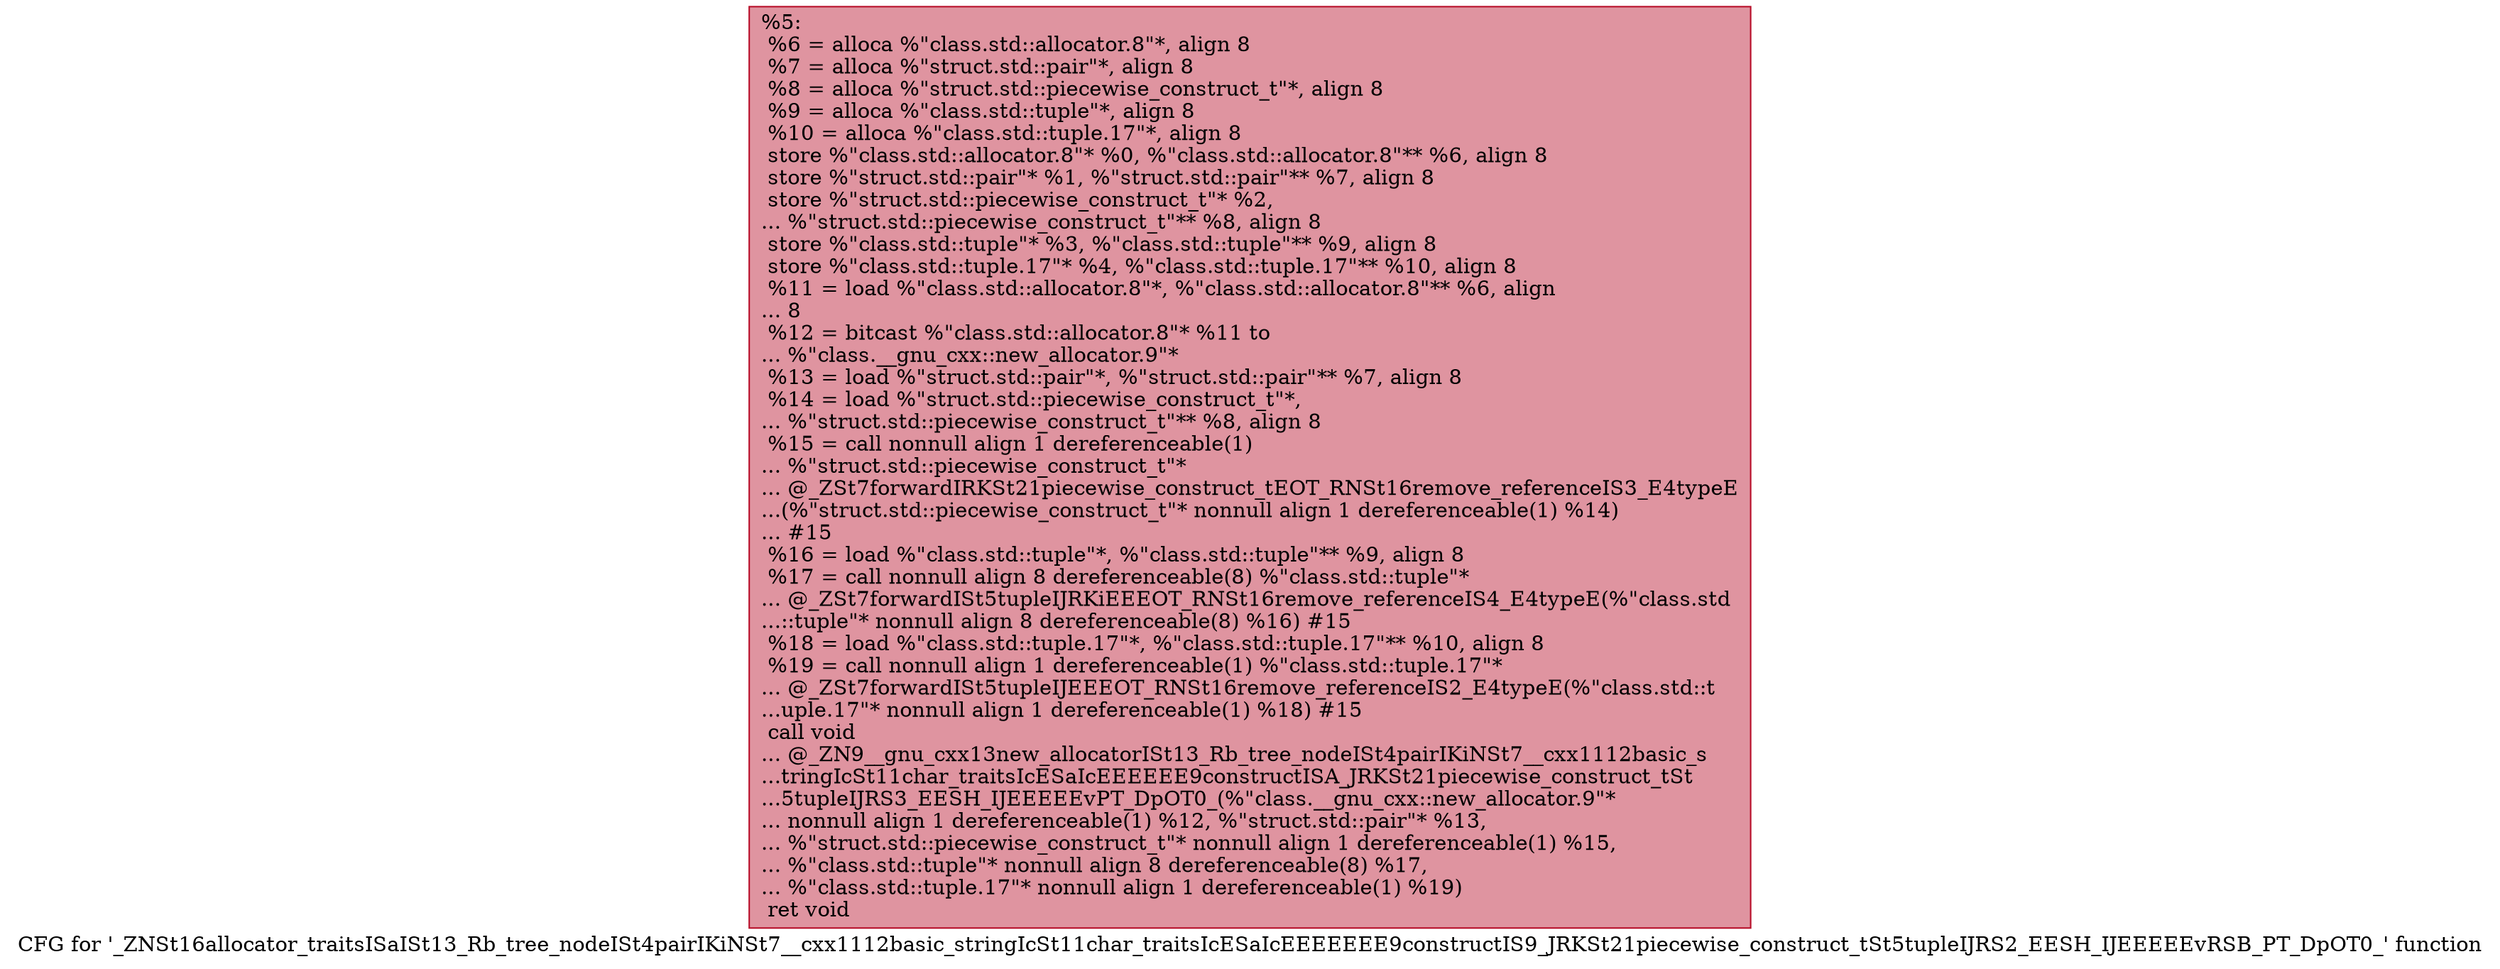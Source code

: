 digraph "CFG for '_ZNSt16allocator_traitsISaISt13_Rb_tree_nodeISt4pairIKiNSt7__cxx1112basic_stringIcSt11char_traitsIcESaIcEEEEEEE9constructIS9_JRKSt21piecewise_construct_tSt5tupleIJRS2_EESH_IJEEEEEvRSB_PT_DpOT0_' function" {
	label="CFG for '_ZNSt16allocator_traitsISaISt13_Rb_tree_nodeISt4pairIKiNSt7__cxx1112basic_stringIcSt11char_traitsIcESaIcEEEEEEE9constructIS9_JRKSt21piecewise_construct_tSt5tupleIJRS2_EESH_IJEEEEEvRSB_PT_DpOT0_' function";

	Node0x561d2dfbeb40 [shape=record,color="#b70d28ff", style=filled, fillcolor="#b70d2870",label="{%5:\l  %6 = alloca %\"class.std::allocator.8\"*, align 8\l  %7 = alloca %\"struct.std::pair\"*, align 8\l  %8 = alloca %\"struct.std::piecewise_construct_t\"*, align 8\l  %9 = alloca %\"class.std::tuple\"*, align 8\l  %10 = alloca %\"class.std::tuple.17\"*, align 8\l  store %\"class.std::allocator.8\"* %0, %\"class.std::allocator.8\"** %6, align 8\l  store %\"struct.std::pair\"* %1, %\"struct.std::pair\"** %7, align 8\l  store %\"struct.std::piecewise_construct_t\"* %2,\l... %\"struct.std::piecewise_construct_t\"** %8, align 8\l  store %\"class.std::tuple\"* %3, %\"class.std::tuple\"** %9, align 8\l  store %\"class.std::tuple.17\"* %4, %\"class.std::tuple.17\"** %10, align 8\l  %11 = load %\"class.std::allocator.8\"*, %\"class.std::allocator.8\"** %6, align\l... 8\l  %12 = bitcast %\"class.std::allocator.8\"* %11 to\l... %\"class.__gnu_cxx::new_allocator.9\"*\l  %13 = load %\"struct.std::pair\"*, %\"struct.std::pair\"** %7, align 8\l  %14 = load %\"struct.std::piecewise_construct_t\"*,\l... %\"struct.std::piecewise_construct_t\"** %8, align 8\l  %15 = call nonnull align 1 dereferenceable(1)\l... %\"struct.std::piecewise_construct_t\"*\l... @_ZSt7forwardIRKSt21piecewise_construct_tEOT_RNSt16remove_referenceIS3_E4typeE\l...(%\"struct.std::piecewise_construct_t\"* nonnull align 1 dereferenceable(1) %14)\l... #15\l  %16 = load %\"class.std::tuple\"*, %\"class.std::tuple\"** %9, align 8\l  %17 = call nonnull align 8 dereferenceable(8) %\"class.std::tuple\"*\l... @_ZSt7forwardISt5tupleIJRKiEEEOT_RNSt16remove_referenceIS4_E4typeE(%\"class.std\l...::tuple\"* nonnull align 8 dereferenceable(8) %16) #15\l  %18 = load %\"class.std::tuple.17\"*, %\"class.std::tuple.17\"** %10, align 8\l  %19 = call nonnull align 1 dereferenceable(1) %\"class.std::tuple.17\"*\l... @_ZSt7forwardISt5tupleIJEEEOT_RNSt16remove_referenceIS2_E4typeE(%\"class.std::t\l...uple.17\"* nonnull align 1 dereferenceable(1) %18) #15\l  call void\l... @_ZN9__gnu_cxx13new_allocatorISt13_Rb_tree_nodeISt4pairIKiNSt7__cxx1112basic_s\l...tringIcSt11char_traitsIcESaIcEEEEEE9constructISA_JRKSt21piecewise_construct_tSt\l...5tupleIJRS3_EESH_IJEEEEEvPT_DpOT0_(%\"class.__gnu_cxx::new_allocator.9\"*\l... nonnull align 1 dereferenceable(1) %12, %\"struct.std::pair\"* %13,\l... %\"struct.std::piecewise_construct_t\"* nonnull align 1 dereferenceable(1) %15,\l... %\"class.std::tuple\"* nonnull align 8 dereferenceable(8) %17,\l... %\"class.std::tuple.17\"* nonnull align 1 dereferenceable(1) %19)\l  ret void\l}"];
}
